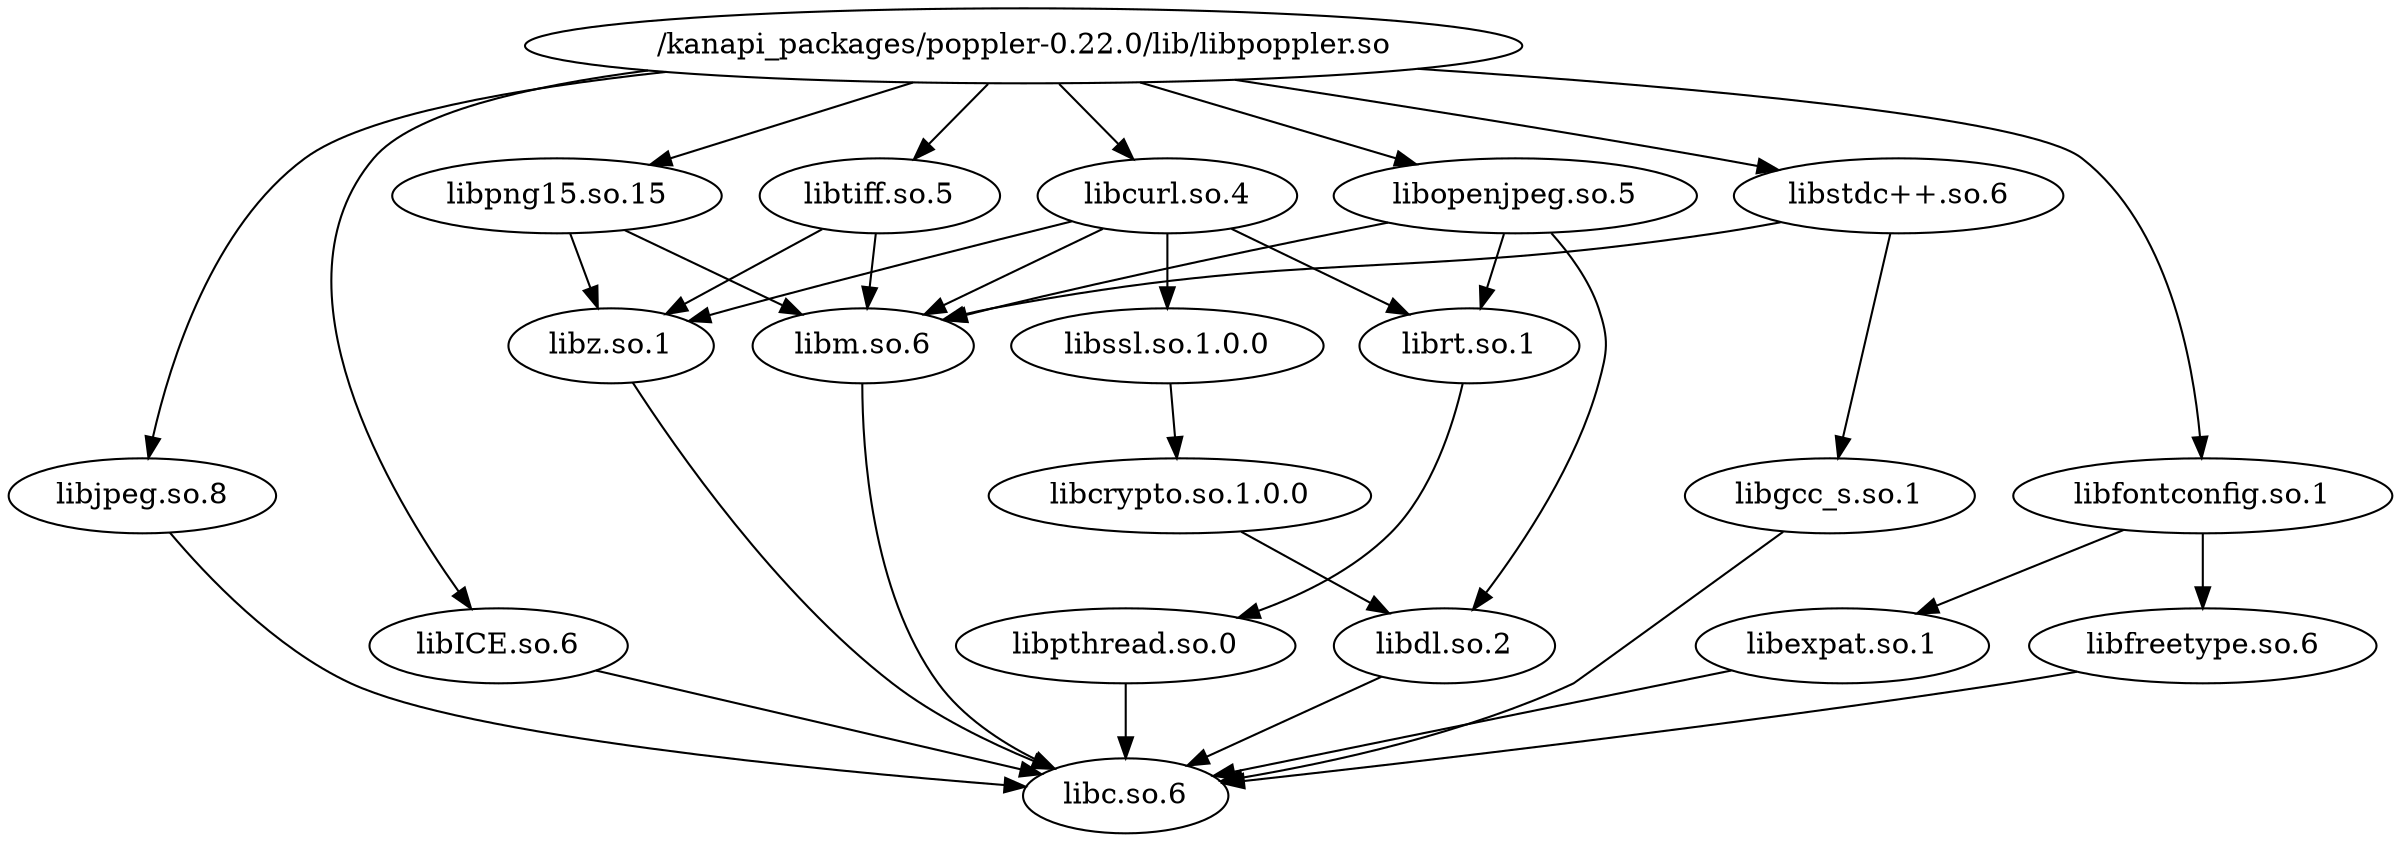 digraph G {
	graph [layout=dot];
	_kanapi_packages_poppler_0_22_0_lib_libpoppler_so	 [label="/kanapi_packages/poppler-0.22.0/lib/libpoppler.so"];
	libjpeg_so_8	 [label="libjpeg.so.8"];
	_kanapi_packages_poppler_0_22_0_lib_libpoppler_so -> libjpeg_so_8;
	libpng15_so_15	 [label="libpng15.so.15"];
	_kanapi_packages_poppler_0_22_0_lib_libpoppler_so -> libpng15_so_15;
	libcurl_so_4	 [label="libcurl.so.4"];
	_kanapi_packages_poppler_0_22_0_lib_libpoppler_so -> libcurl_so_4;
	libopenjpeg_so_5	 [label="libopenjpeg.so.5"];
	_kanapi_packages_poppler_0_22_0_lib_libpoppler_so -> libopenjpeg_so_5;
	libfontconfig_so_1	 [label="libfontconfig.so.1"];
	_kanapi_packages_poppler_0_22_0_lib_libpoppler_so -> libfontconfig_so_1;
	libICE_so_6	 [label="libICE.so.6"];
	_kanapi_packages_poppler_0_22_0_lib_libpoppler_so -> libICE_so_6;
	libtiff_so_5	 [label="libtiff.so.5"];
	_kanapi_packages_poppler_0_22_0_lib_libpoppler_so -> libtiff_so_5;
	libstdc___so_6	 [label="libstdc++.so.6"];
	_kanapi_packages_poppler_0_22_0_lib_libpoppler_so -> libstdc___so_6;
	libc_so_6	 [label="libc.so.6"];
	libjpeg_so_8 -> libc_so_6;
	libz_so_1	 [label="libz.so.1"];
	libpng15_so_15 -> libz_so_1;
	libm_so_6	 [label="libm.so.6"];
	libpng15_so_15 -> libm_so_6;
	librt_so_1	 [label="librt.so.1"];
	libcurl_so_4 -> librt_so_1;
	libcurl_so_4 -> libm_so_6;
	libssl_so_1_0_0	 [label="libssl.so.1.0.0"];
	libcurl_so_4 -> libssl_so_1_0_0;
	libcurl_so_4 -> libz_so_1;
	libcrypto_so_1_0_0	 [label="libcrypto.so.1.0.0"];
	libssl_so_1_0_0 -> libcrypto_so_1_0_0;
	libdl_so_2	 [label="libdl.so.2"];
	libcrypto_so_1_0_0 -> libdl_so_2;
	libopenjpeg_so_5 -> librt_so_1;
	libopenjpeg_so_5 -> libdl_so_2;
	libopenjpeg_so_5 -> libm_so_6;
	libfreetype_so_6	 [label="libfreetype.so.6"];
	libfontconfig_so_1 -> libfreetype_so_6;
	libexpat_so_1	 [label="libexpat.so.1"];
	libfontconfig_so_1 -> libexpat_so_1;
	libfreetype_so_6 -> libc_so_6;
	libexpat_so_1 -> libc_so_6;
	libpthread_so_0	 [label="libpthread.so.0"];
	librt_so_1 -> libpthread_so_0;
	libdl_so_2 -> libc_so_6;
	libpthread_so_0 -> libc_so_6;
	libICE_so_6 -> libc_so_6;
	libtiff_so_5 -> libz_so_1;
	libtiff_so_5 -> libm_so_6;
	libz_so_1 -> libc_so_6;
	libstdc___so_6 -> libm_so_6;
	libgcc_s_so_1	 [label="libgcc_s.so.1"];
	libstdc___so_6 -> libgcc_s_so_1;
	libm_so_6 -> libc_so_6;
	libgcc_s_so_1 -> libc_so_6;
}
